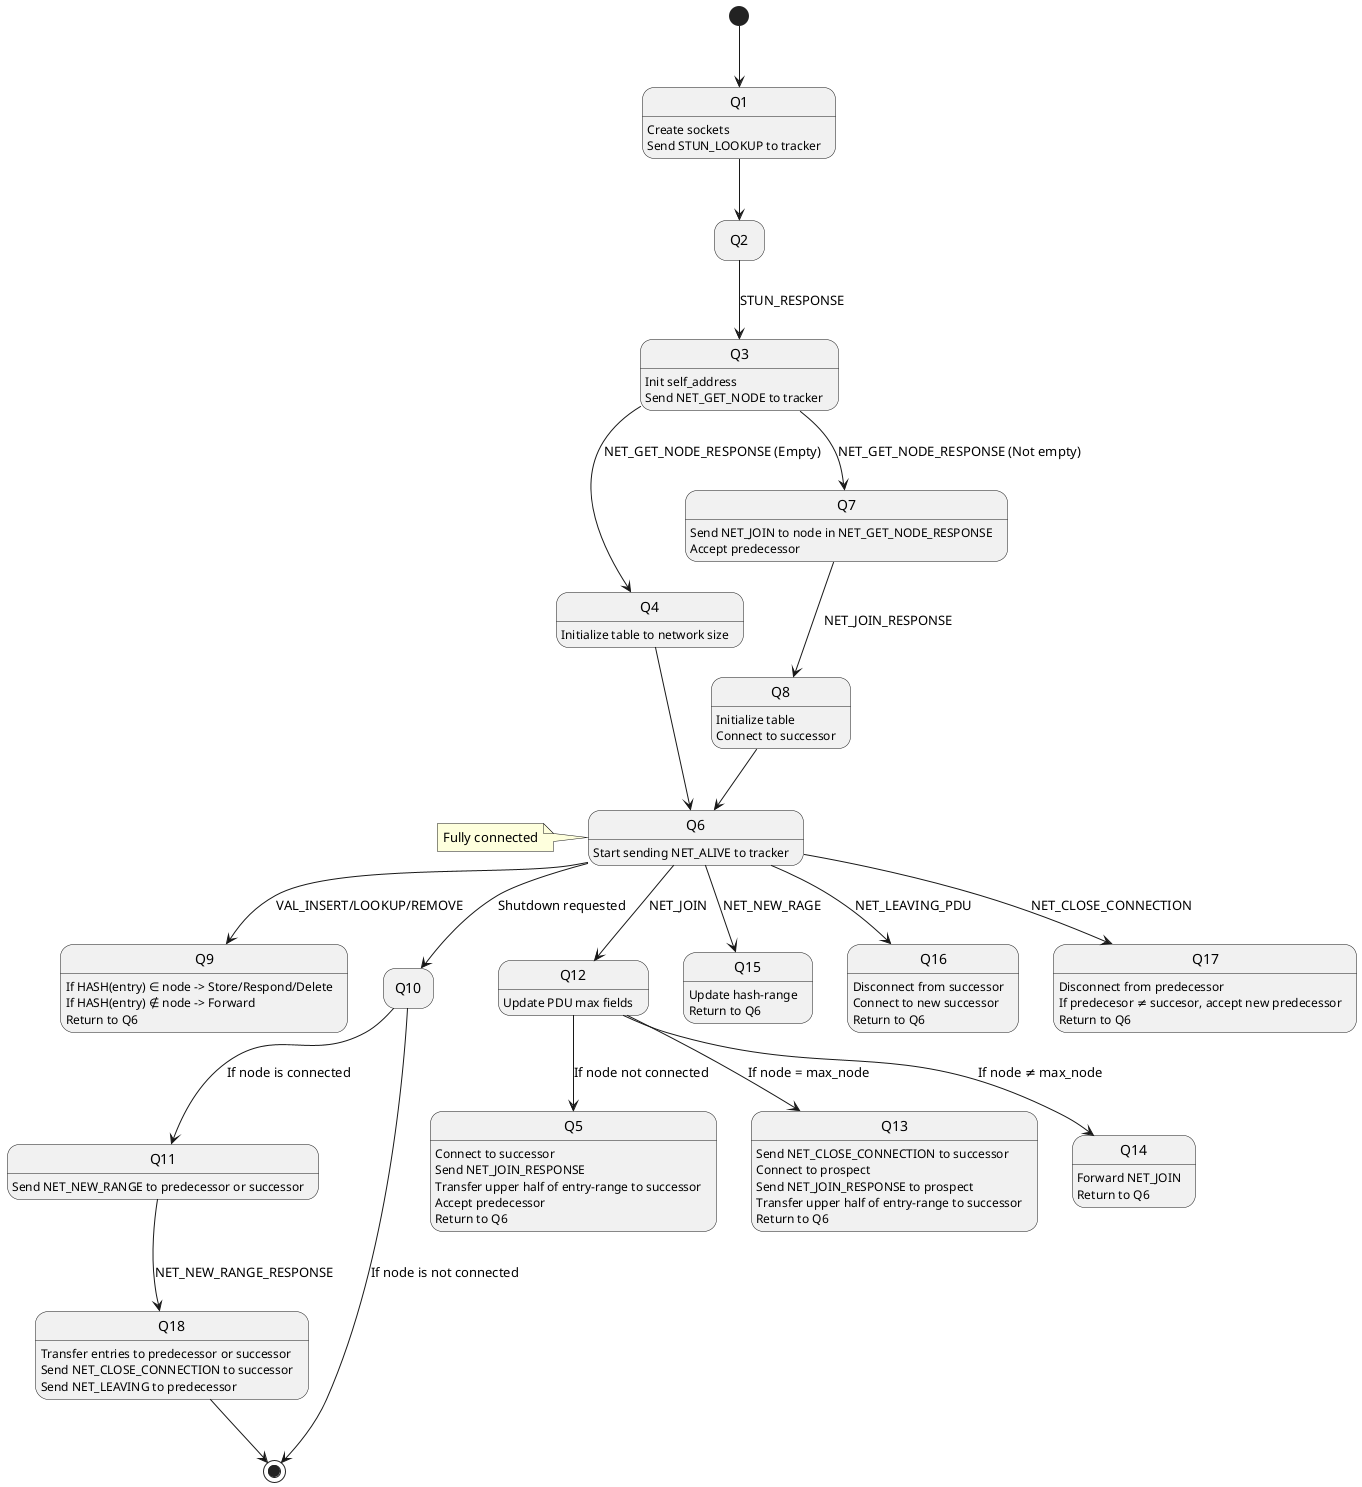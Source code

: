 @startuml
hide empty description
[*] --> Q1
Q1 : Create sockets
Q1 : Send STUN_LOOKUP to tracker
Q1 --> Q2

Q2 --> Q3 : STUN_RESPONSE

Q3 : Init self_address
Q3 : Send NET_GET_NODE to tracker
Q3 --> Q4 : NET_GET_NODE_RESPONSE (Empty)
Q3 --> Q7 : NET_GET_NODE_RESPONSE (Not empty)

Q4 : Initialize table to network size
Q4 --> Q6

Q5 : Connect to successor
Q5 : Send NET_JOIN_RESPONSE
Q5 : Transfer upper half of entry-range to successor
Q5 : Accept predecessor
Q5 : Return to Q6

note left of Q6 : Fully connected
Q6 : Start sending NET_ALIVE to tracker
Q6 --> Q9 : VAL_INSERT/LOOKUP/REMOVE
Q6 --> Q10 : Shutdown requested
Q6 --> Q12 : NET_JOIN
Q6 --> Q15 : NET_NEW_RAGE
Q6 --> Q16 : NET_LEAVING_PDU
Q6 --> Q17 : NET_CLOSE_CONNECTION


Q7 : Send NET_JOIN to node in NET_GET_NODE_RESPONSE
Q7 : Accept predecessor
Q7 --> Q8 : NET_JOIN_RESPONSE

Q8 : Initialize table
Q8 : Connect to successor
Q8 --> Q6

Q9 : If HASH(entry) ∈ node -> Store/Respond/Delete
Q9 : If HASH(entry) ∉ node -> Forward
Q9 : Return to Q6


Q10 --> Q11 : If node is connected
Q10 --> [*] : If node is not connected

Q11 : Send NET_NEW_RANGE to predecessor or successor
Q11 --> Q18 : NET_NEW_RANGE_RESPONSE

Q12 : Update PDU max fields
Q12 --> Q5 : If node not connected
Q12 --> Q13 : If node = max_node
Q12 --> Q14 : If node ≠ max_node

Q13 : Send NET_CLOSE_CONNECTION to successor
Q13 : Connect to prospect
Q13 : Send NET_JOIN_RESPONSE to prospect
Q13 : Transfer upper half of entry-range to successor
Q13 : Return to Q6

Q14 : Forward NET_JOIN
Q14 : Return to Q6

Q15 : Update hash-range
Q15 : Return to Q6

Q16 : Disconnect from successor
Q16 : Connect to new successor
Q16 : Return to Q6

Q17 : Disconnect from predecessor
Q17 : If predecesor ≠ succesor, accept new predecessor
Q17 : Return to Q6


Q18 : Transfer entries to predecessor or successor
Q18 : Send NET_CLOSE_CONNECTION to successor
Q18 : Send NET_LEAVING to predecessor
Q18 --> [*]
@enduml